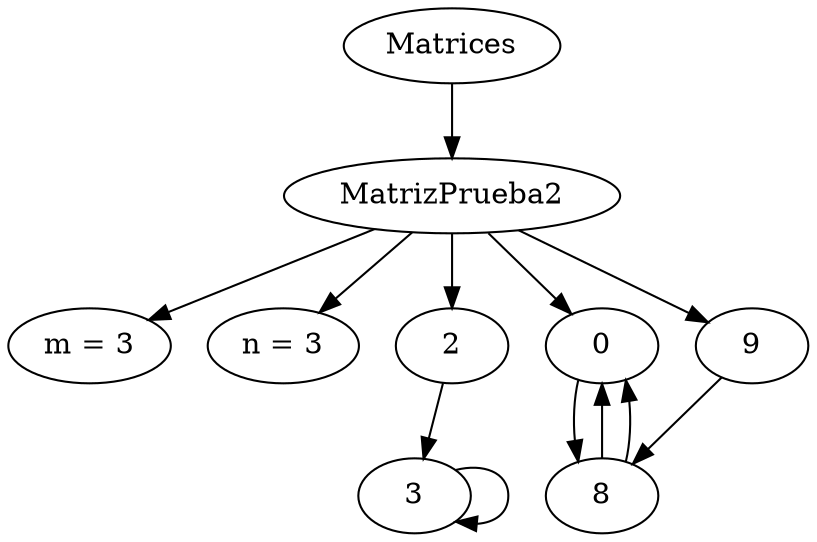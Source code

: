 digraph mat{
rankdir=UD
	Matrices->MatrizPrueba2
	MatrizPrueba2->"m = 3"
	MatrizPrueba2->"n = 3"
	MatrizPrueba2->2->3->3
	MatrizPrueba2->0->8->0
	MatrizPrueba2->9->8->0

}
